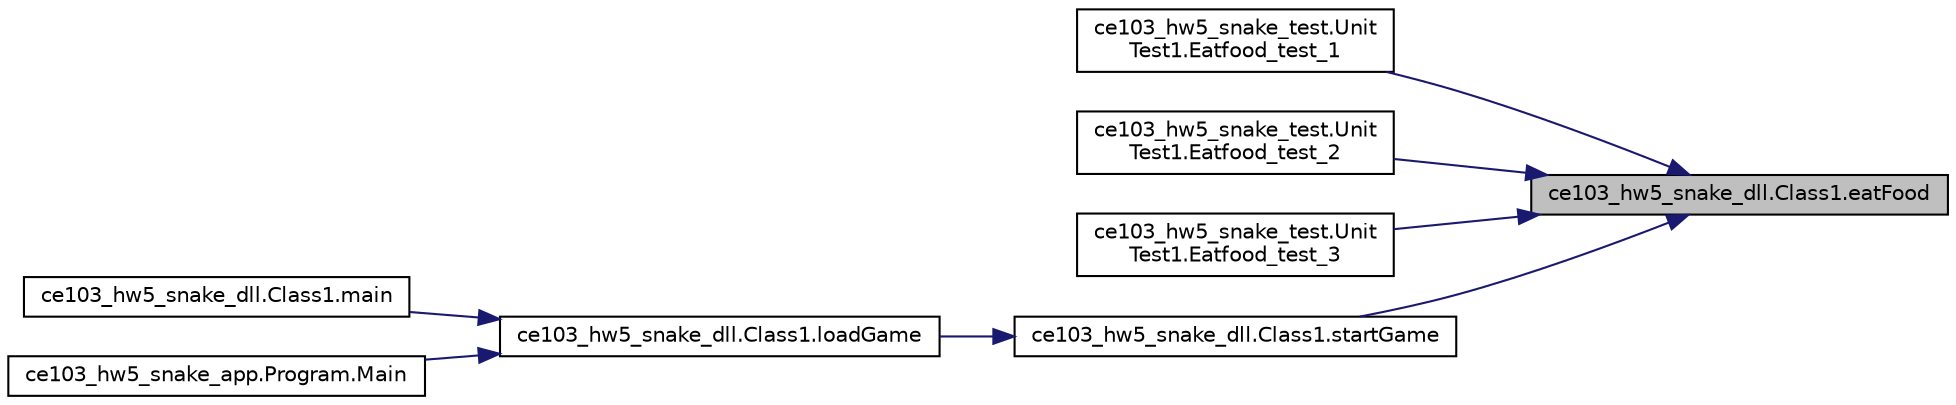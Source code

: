 digraph "ce103_hw5_snake_dll.Class1.eatFood"
{
 // INTERACTIVE_SVG=YES
 // LATEX_PDF_SIZE
  edge [fontname="Helvetica",fontsize="10",labelfontname="Helvetica",labelfontsize="10"];
  node [fontname="Helvetica",fontsize="10",shape=record];
  rankdir="RL";
  Node1 [label="ce103_hw5_snake_dll.Class1.eatFood",height=0.2,width=0.4,color="black", fillcolor="grey75", style="filled", fontcolor="black",tooltip=" "];
  Node1 -> Node2 [dir="back",color="midnightblue",fontsize="10",style="solid"];
  Node2 [label="ce103_hw5_snake_test.Unit\lTest1.Eatfood_test_1",height=0.2,width=0.4,color="black", fillcolor="white", style="filled",URL="$dc/dee/a00053.html#a22bc12b925fd524bc2100eb06ea04fa9",tooltip=" "];
  Node1 -> Node3 [dir="back",color="midnightblue",fontsize="10",style="solid"];
  Node3 [label="ce103_hw5_snake_test.Unit\lTest1.Eatfood_test_2",height=0.2,width=0.4,color="black", fillcolor="white", style="filled",URL="$dc/dee/a00053.html#a894987caf663a22cfa2fa3a096d0de1d",tooltip=" "];
  Node1 -> Node4 [dir="back",color="midnightblue",fontsize="10",style="solid"];
  Node4 [label="ce103_hw5_snake_test.Unit\lTest1.Eatfood_test_3",height=0.2,width=0.4,color="black", fillcolor="white", style="filled",URL="$dc/dee/a00053.html#a6bedf1db28e78fc221f3c09535e0feaf",tooltip=" "];
  Node1 -> Node5 [dir="back",color="midnightblue",fontsize="10",style="solid"];
  Node5 [label="ce103_hw5_snake_dll.Class1.startGame",height=0.2,width=0.4,color="black", fillcolor="white", style="filled",URL="$d2/dee/a00049.html#a0626383942e49c51e4c4a47e1bb4ce1c",tooltip=" "];
  Node5 -> Node6 [dir="back",color="midnightblue",fontsize="10",style="solid"];
  Node6 [label="ce103_hw5_snake_dll.Class1.loadGame",height=0.2,width=0.4,color="black", fillcolor="white", style="filled",URL="$d2/dee/a00049.html#ae1ba07842d976d2ca4e3feb68c0f3bde",tooltip=" "];
  Node6 -> Node7 [dir="back",color="midnightblue",fontsize="10",style="solid"];
  Node7 [label="ce103_hw5_snake_dll.Class1.main",height=0.2,width=0.4,color="black", fillcolor="white", style="filled",URL="$d2/dee/a00049.html#a6ffafc22a06edc44f83bbd4248c3225e",tooltip=" "];
  Node6 -> Node8 [dir="back",color="midnightblue",fontsize="10",style="solid"];
  Node8 [label="ce103_hw5_snake_app.Program.Main",height=0.2,width=0.4,color="black", fillcolor="white", style="filled",URL="$d6/d97/a00045.html#a3781960913402c8b5f04c0af2a67e18d",tooltip=" "];
}
